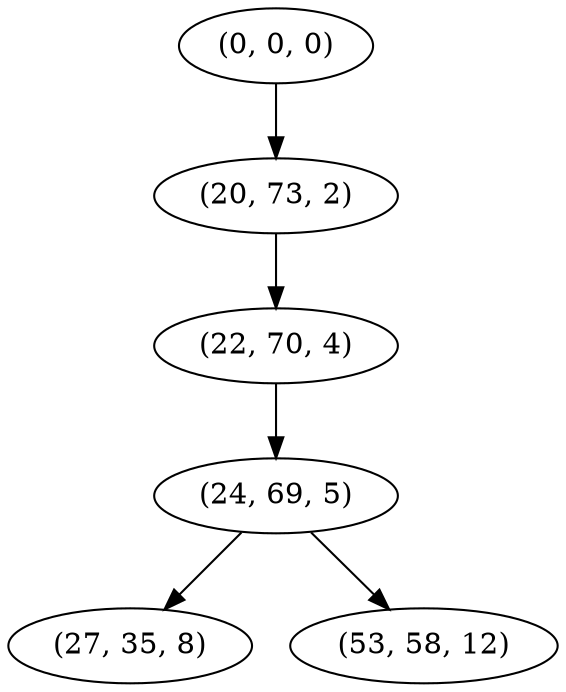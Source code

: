 digraph tree {
    "(0, 0, 0)";
    "(20, 73, 2)";
    "(22, 70, 4)";
    "(24, 69, 5)";
    "(27, 35, 8)";
    "(53, 58, 12)";
    "(0, 0, 0)" -> "(20, 73, 2)";
    "(20, 73, 2)" -> "(22, 70, 4)";
    "(22, 70, 4)" -> "(24, 69, 5)";
    "(24, 69, 5)" -> "(27, 35, 8)";
    "(24, 69, 5)" -> "(53, 58, 12)";
}
